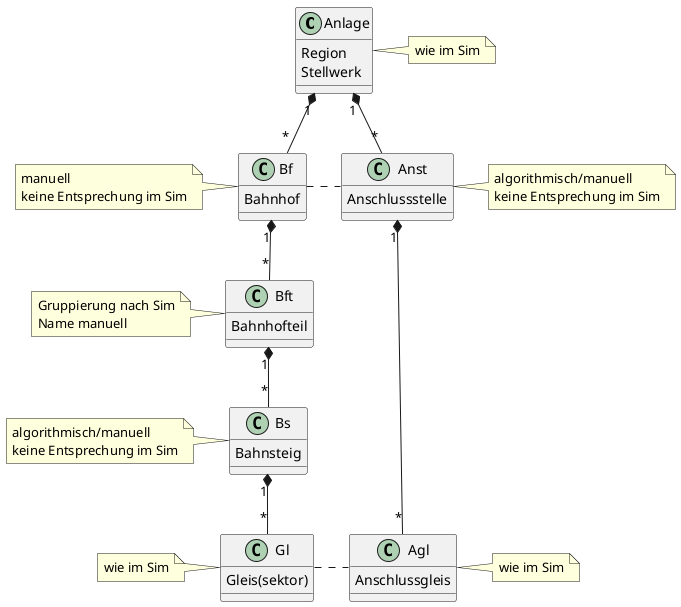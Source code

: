 @startuml
'https://plantuml.com/object-diagram

class Anlage {
    Region
    Stellwerk
}

class Bf {
    Bahnhof
}

class Bft {
    Bahnhofteil
}

class Bs {
    Bahnsteig
}

class Gl {
    {field} Gleis(sektor)
}

class Agl {
    Anschlussgleis
}

class Anst {
    Anschlussstelle
}

note right of Anlage : wie im Sim
note left of Bf : manuell\nkeine Entsprechung im Sim
note left of Bft : Gruppierung nach Sim\nName manuell
note left of Bs : algorithmisch/manuell\nkeine Entsprechung im Sim
note left of Gl : wie im Sim

note right of Anst : algorithmisch/manuell\nkeine Entsprechung im Sim
note right of Agl : wie im Sim

Anlage "1" *-- "*" Bf
Bf "1" *-- "*" Bft
Bft "1" *-- "*" Bs
Bs "1" *-- "*" Gl

Anlage "1" *-- "*" Anst
Anst "1" *-- "*" Agl

Bf . Anst
Gl . Agl

@enduml
